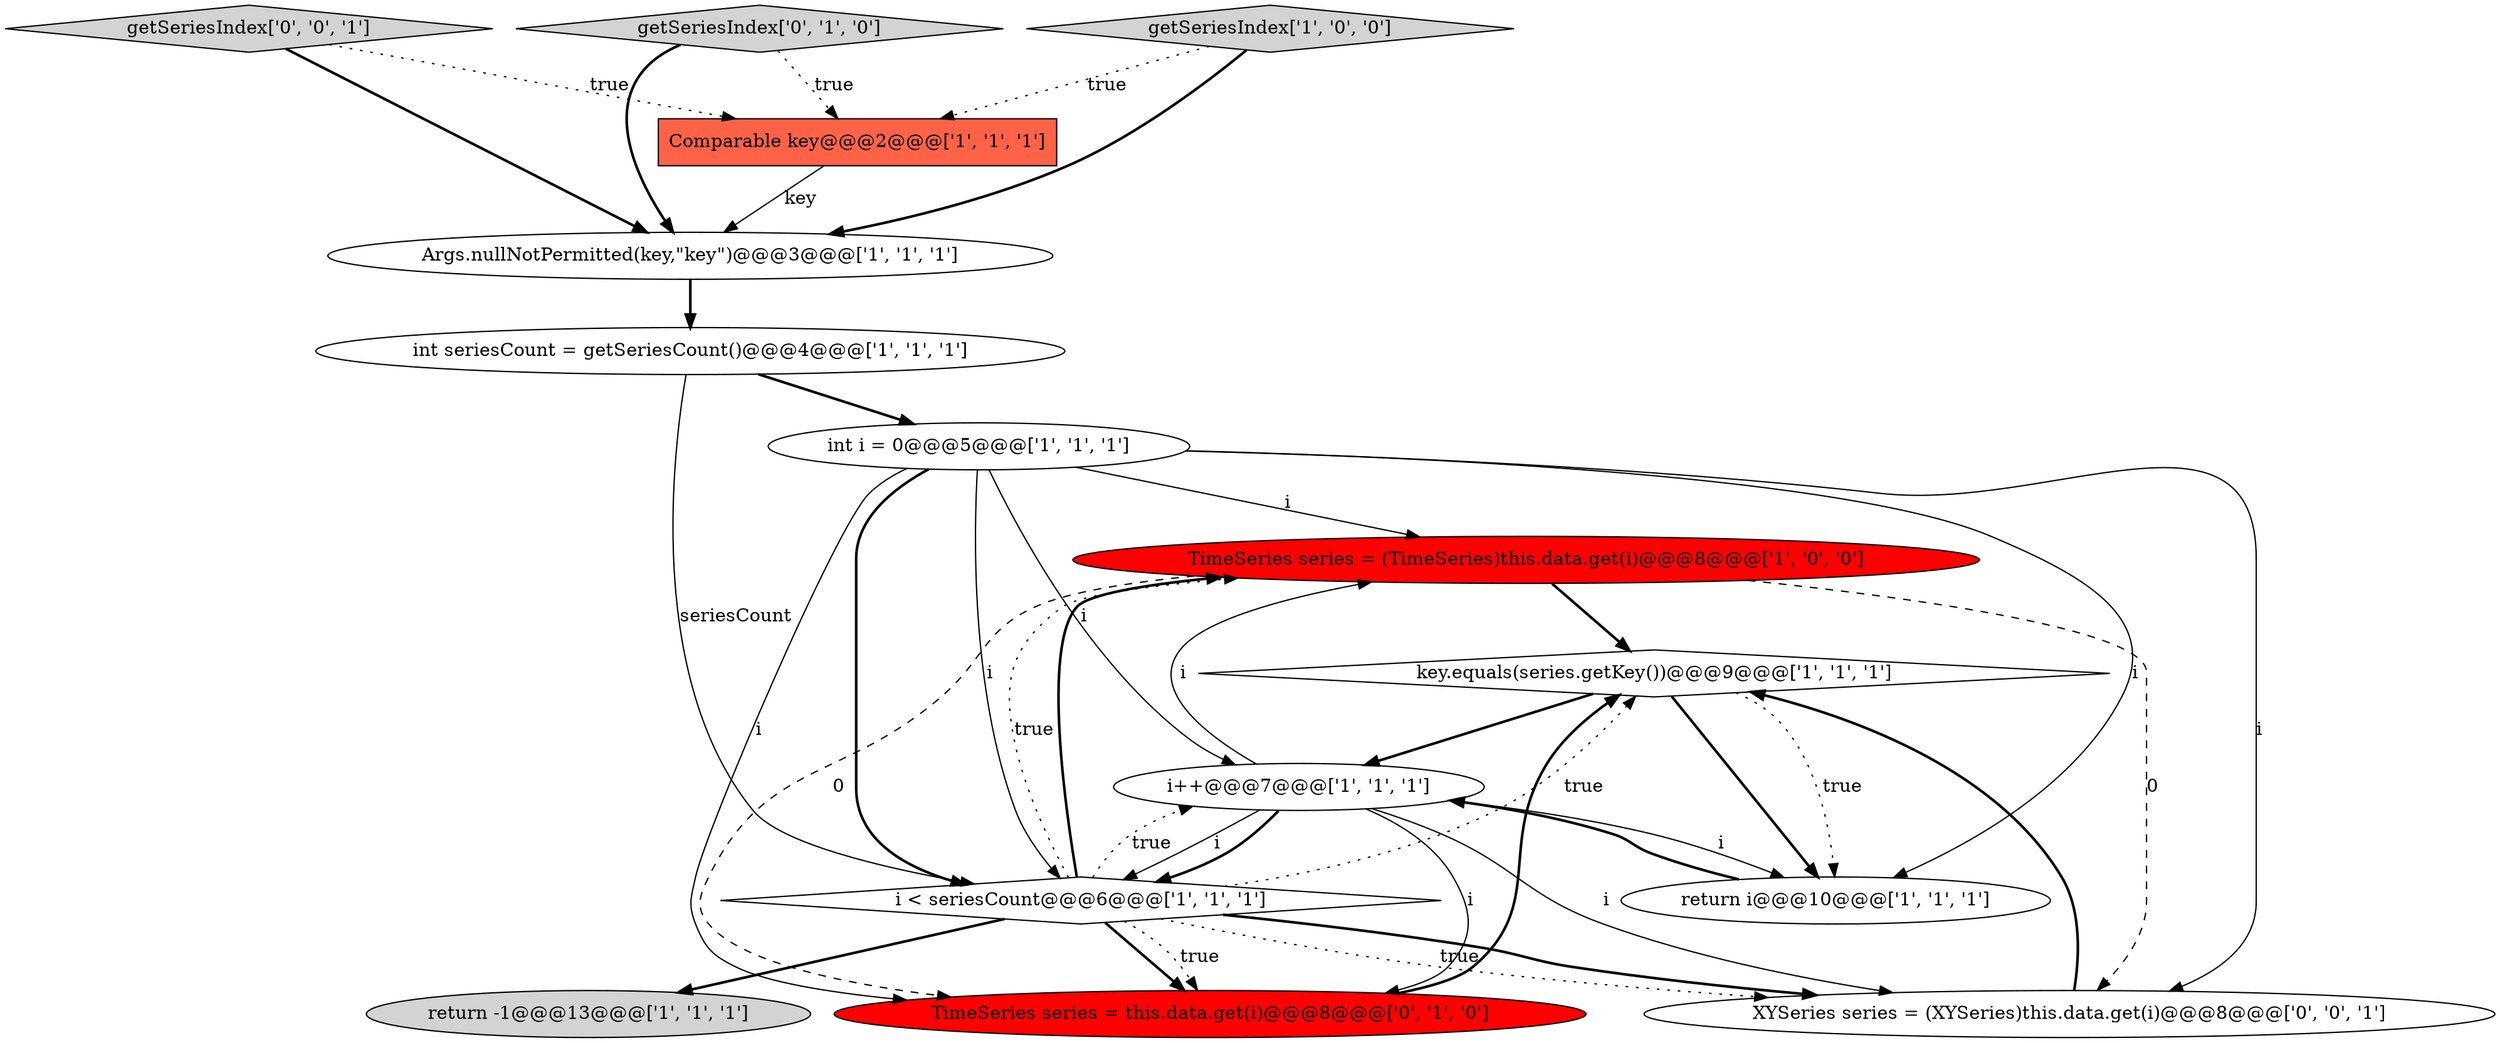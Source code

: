 digraph {
8 [style = filled, label = "TimeSeries series = (TimeSeries)this.data.get(i)@@@8@@@['1', '0', '0']", fillcolor = red, shape = ellipse image = "AAA1AAABBB1BBB"];
4 [style = filled, label = "i++@@@7@@@['1', '1', '1']", fillcolor = white, shape = ellipse image = "AAA0AAABBB1BBB"];
10 [style = filled, label = "int seriesCount = getSeriesCount()@@@4@@@['1', '1', '1']", fillcolor = white, shape = ellipse image = "AAA0AAABBB1BBB"];
13 [style = filled, label = "getSeriesIndex['0', '0', '1']", fillcolor = lightgray, shape = diamond image = "AAA0AAABBB3BBB"];
5 [style = filled, label = "key.equals(series.getKey())@@@9@@@['1', '1', '1']", fillcolor = white, shape = diamond image = "AAA0AAABBB1BBB"];
14 [style = filled, label = "XYSeries series = (XYSeries)this.data.get(i)@@@8@@@['0', '0', '1']", fillcolor = white, shape = ellipse image = "AAA0AAABBB3BBB"];
7 [style = filled, label = "i < seriesCount@@@6@@@['1', '1', '1']", fillcolor = white, shape = diamond image = "AAA0AAABBB1BBB"];
12 [style = filled, label = "getSeriesIndex['0', '1', '0']", fillcolor = lightgray, shape = diamond image = "AAA0AAABBB2BBB"];
2 [style = filled, label = "int i = 0@@@5@@@['1', '1', '1']", fillcolor = white, shape = ellipse image = "AAA0AAABBB1BBB"];
6 [style = filled, label = "return i@@@10@@@['1', '1', '1']", fillcolor = white, shape = ellipse image = "AAA0AAABBB1BBB"];
1 [style = filled, label = "Args.nullNotPermitted(key,\"key\")@@@3@@@['1', '1', '1']", fillcolor = white, shape = ellipse image = "AAA0AAABBB1BBB"];
0 [style = filled, label = "Comparable key@@@2@@@['1', '1', '1']", fillcolor = tomato, shape = box image = "AAA0AAABBB1BBB"];
3 [style = filled, label = "getSeriesIndex['1', '0', '0']", fillcolor = lightgray, shape = diamond image = "AAA0AAABBB1BBB"];
9 [style = filled, label = "return -1@@@13@@@['1', '1', '1']", fillcolor = lightgray, shape = ellipse image = "AAA0AAABBB1BBB"];
11 [style = filled, label = "TimeSeries series = this.data.get(i)@@@8@@@['0', '1', '0']", fillcolor = red, shape = ellipse image = "AAA1AAABBB2BBB"];
4->7 [style = solid, label="i"];
4->11 [style = solid, label="i"];
7->11 [style = bold, label=""];
7->14 [style = dotted, label="true"];
3->1 [style = bold, label=""];
0->1 [style = solid, label="key"];
2->6 [style = solid, label="i"];
4->14 [style = solid, label="i"];
5->6 [style = dotted, label="true"];
8->14 [style = dashed, label="0"];
7->8 [style = bold, label=""];
12->1 [style = bold, label=""];
4->7 [style = bold, label=""];
4->8 [style = solid, label="i"];
2->8 [style = solid, label="i"];
13->1 [style = bold, label=""];
7->5 [style = dotted, label="true"];
4->6 [style = solid, label="i"];
7->14 [style = bold, label=""];
7->9 [style = bold, label=""];
6->4 [style = bold, label=""];
11->5 [style = bold, label=""];
2->11 [style = solid, label="i"];
5->6 [style = bold, label=""];
8->5 [style = bold, label=""];
10->7 [style = solid, label="seriesCount"];
7->11 [style = dotted, label="true"];
13->0 [style = dotted, label="true"];
2->14 [style = solid, label="i"];
5->4 [style = bold, label=""];
2->4 [style = solid, label="i"];
7->4 [style = dotted, label="true"];
3->0 [style = dotted, label="true"];
12->0 [style = dotted, label="true"];
10->2 [style = bold, label=""];
2->7 [style = bold, label=""];
8->11 [style = dashed, label="0"];
7->8 [style = dotted, label="true"];
1->10 [style = bold, label=""];
14->5 [style = bold, label=""];
2->7 [style = solid, label="i"];
}
